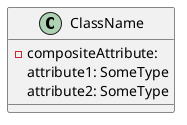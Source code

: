 @startuml
class ClassName {
    {field} - compositeAttribute:
    {field}   attribute1: SomeType
    {field}   attribute2: SomeType
}
@enduml